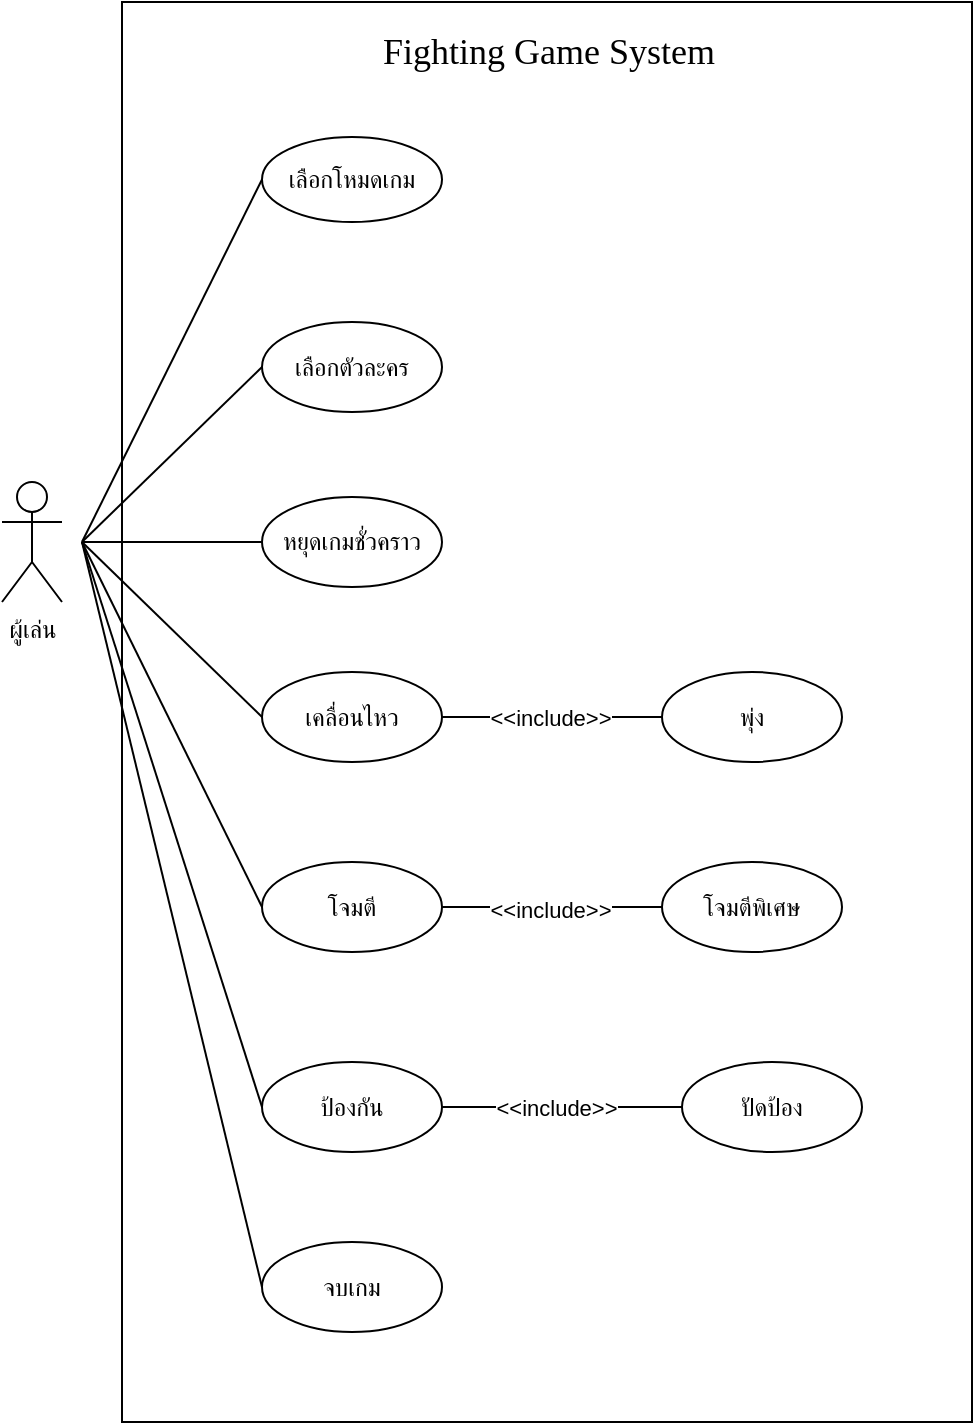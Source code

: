<mxfile version="27.1.6">
  <diagram id="7rfQZsrQy1epVvPimKl7" name="Page-1">
    <mxGraphModel dx="933" dy="1036" grid="1" gridSize="10" guides="1" tooltips="1" connect="1" arrows="1" fold="1" page="1" pageScale="1" pageWidth="850" pageHeight="1100" math="0" shadow="0">
      <root>
        <mxCell id="0" />
        <mxCell id="1" parent="0" />
        <mxCell id="BAY-ovlaq1hopeaYmpcp-1" value="" style="rounded=0;whiteSpace=wrap;html=1;" parent="1" vertex="1">
          <mxGeometry x="960" y="260" width="425" height="710" as="geometry" />
        </mxCell>
        <mxCell id="afkyJh18apjT7FtOfxII-2" style="rounded=0;orthogonalLoop=1;jettySize=auto;html=1;entryX=0;entryY=0.5;entryDx=0;entryDy=0;endArrow=none;startFill=0;" edge="1" parent="1" target="afkyJh18apjT7FtOfxII-1">
          <mxGeometry relative="1" as="geometry">
            <mxPoint x="940" y="530" as="sourcePoint" />
          </mxGeometry>
        </mxCell>
        <mxCell id="BAY-ovlaq1hopeaYmpcp-5" value="ผู้เล่น" style="shape=umlActor;verticalLabelPosition=bottom;verticalAlign=top;html=1;outlineConnect=0;" parent="1" vertex="1">
          <mxGeometry x="900" y="500" width="30" height="60" as="geometry" />
        </mxCell>
        <mxCell id="BAY-ovlaq1hopeaYmpcp-6" style="rounded=0;orthogonalLoop=1;jettySize=auto;html=1;entryX=0;entryY=0.5;entryDx=0;entryDy=0;endArrow=none;startFill=0;" parent="1" target="BAY-ovlaq1hopeaYmpcp-20" edge="1">
          <mxGeometry relative="1" as="geometry">
            <mxPoint x="940" y="530" as="sourcePoint" />
          </mxGeometry>
        </mxCell>
        <mxCell id="BAY-ovlaq1hopeaYmpcp-18" style="rounded=0;orthogonalLoop=1;jettySize=auto;html=1;entryX=0;entryY=0.5;entryDx=0;entryDy=0;endArrow=none;startFill=0;" parent="1" target="BAY-ovlaq1hopeaYmpcp-27" edge="1">
          <mxGeometry relative="1" as="geometry">
            <mxPoint x="940" y="530" as="sourcePoint" />
          </mxGeometry>
        </mxCell>
        <mxCell id="BAY-ovlaq1hopeaYmpcp-20" value="เลือกโหมดเกม" style="ellipse;whiteSpace=wrap;html=1;" parent="1" vertex="1">
          <mxGeometry x="1030" y="327.5" width="90" height="42.5" as="geometry" />
        </mxCell>
        <mxCell id="BAY-ovlaq1hopeaYmpcp-27" value="เลือกตัวละคร" style="ellipse;whiteSpace=wrap;html=1;" parent="1" vertex="1">
          <mxGeometry x="1030" y="420" width="90" height="45" as="geometry" />
        </mxCell>
        <mxCell id="BAY-ovlaq1hopeaYmpcp-28" style="rounded=0;orthogonalLoop=1;jettySize=auto;html=1;entryX=0;entryY=0.5;entryDx=0;entryDy=0;endArrow=none;startFill=0;" parent="1" target="BAY-ovlaq1hopeaYmpcp-51" edge="1">
          <mxGeometry relative="1" as="geometry">
            <mxPoint x="940" y="530" as="sourcePoint" />
          </mxGeometry>
        </mxCell>
        <mxCell id="BAY-ovlaq1hopeaYmpcp-32" style="rounded=0;orthogonalLoop=1;jettySize=auto;html=1;entryX=0;entryY=0.5;entryDx=0;entryDy=0;endArrow=none;startFill=0;" parent="1" target="BAY-ovlaq1hopeaYmpcp-48" edge="1">
          <mxGeometry relative="1" as="geometry">
            <mxPoint x="940" y="530" as="sourcePoint" />
          </mxGeometry>
        </mxCell>
        <mxCell id="BAY-ovlaq1hopeaYmpcp-36" style="rounded=0;orthogonalLoop=1;jettySize=auto;html=1;entryX=0;entryY=0.5;entryDx=0;entryDy=0;endArrow=none;startFill=0;" parent="1" target="BAY-ovlaq1hopeaYmpcp-44" edge="1">
          <mxGeometry relative="1" as="geometry">
            <mxPoint x="940" y="530" as="sourcePoint" />
          </mxGeometry>
        </mxCell>
        <mxCell id="BAY-ovlaq1hopeaYmpcp-40" style="rounded=0;orthogonalLoop=1;jettySize=auto;html=1;entryX=0;entryY=0.5;entryDx=0;entryDy=0;endArrow=none;startFill=0;" parent="1" target="BAY-ovlaq1hopeaYmpcp-47" edge="1">
          <mxGeometry relative="1" as="geometry">
            <mxPoint x="940" y="530" as="sourcePoint" />
          </mxGeometry>
        </mxCell>
        <mxCell id="BAY-ovlaq1hopeaYmpcp-102" style="edgeStyle=orthogonalEdgeStyle;rounded=0;orthogonalLoop=1;jettySize=auto;html=1;endArrow=none;startFill=0;" parent="1" source="BAY-ovlaq1hopeaYmpcp-44" target="BAY-ovlaq1hopeaYmpcp-101" edge="1">
          <mxGeometry relative="1" as="geometry" />
        </mxCell>
        <mxCell id="BAY-ovlaq1hopeaYmpcp-103" value="&amp;lt;&amp;lt;include&amp;gt;&amp;gt;" style="edgeLabel;html=1;align=center;verticalAlign=middle;resizable=0;points=[];" parent="BAY-ovlaq1hopeaYmpcp-102" vertex="1" connectable="0">
          <mxGeometry x="-0.059" relative="1" as="geometry">
            <mxPoint as="offset" />
          </mxGeometry>
        </mxCell>
        <mxCell id="BAY-ovlaq1hopeaYmpcp-44" value="ป้องกัน" style="ellipse;whiteSpace=wrap;html=1;" parent="1" vertex="1">
          <mxGeometry x="1030" y="790" width="90" height="45" as="geometry" />
        </mxCell>
        <mxCell id="BAY-ovlaq1hopeaYmpcp-47" value="หยุดเกมชั่วคราว" style="ellipse;whiteSpace=wrap;html=1;" parent="1" vertex="1">
          <mxGeometry x="1030" y="507.5" width="90" height="45" as="geometry" />
        </mxCell>
        <mxCell id="zXWiOq3O9USxc8svJ_O--2" style="edgeStyle=orthogonalEdgeStyle;rounded=0;orthogonalLoop=1;jettySize=auto;html=1;entryX=0;entryY=0.5;entryDx=0;entryDy=0;endArrow=none;startFill=0;" parent="1" source="BAY-ovlaq1hopeaYmpcp-48" target="BAY-ovlaq1hopeaYmpcp-87" edge="1">
          <mxGeometry relative="1" as="geometry" />
        </mxCell>
        <mxCell id="zXWiOq3O9USxc8svJ_O--3" value="&lt;span style=&quot;color: rgba(0, 0, 0, 0); font-family: monospace; font-size: 0px; text-align: start; background-color: rgb(236, 236, 236);&quot;&gt;%3CmxGraphModel%3E%3Croot%3E%3CmxCell%20id%3D%220%22%2F%3E%3CmxCell%20id%3D%221%22%20parent%3D%220%22%2F%3E%3CmxCell%20id%3D%222%22%20value%3D%22%26amp%3Blt%3B%26amp%3Blt%3Binclude%26amp%3Bgt%3B%26amp%3Bgt%3B%22%20style%3D%22edgeLabel%3Bhtml%3D1%3Balign%3Dcenter%3BverticalAlign%3Dmiddle%3Bresizable%3D0%3Bpoints%3D%5B%5D%3B%22%20vertex%3D%221%22%20connectable%3D%220%22%20parent%3D%221%22%3E%3CmxGeometry%20x%3D%221169%22%20y%3D%22618.5%22%20as%3D%22geometry%22%2F%3E%3C%2FmxCell%3E%3C%2Froot%3E%3C%2FmxGraphModel%3E&lt;/span&gt;" style="edgeLabel;html=1;align=center;verticalAlign=middle;resizable=0;points=[];" parent="zXWiOq3O9USxc8svJ_O--2" vertex="1" connectable="0">
          <mxGeometry x="-0.164" y="-1" relative="1" as="geometry">
            <mxPoint y="1" as="offset" />
          </mxGeometry>
        </mxCell>
        <mxCell id="zXWiOq3O9USxc8svJ_O--7" value="&lt;span style=&quot;color: rgba(0, 0, 0, 0); font-family: monospace; font-size: 0px; text-align: start; background-color: rgb(236, 236, 236);&quot;&gt;%3CmxGraphModel%3E%3Croot%3E%3CmxCell%20id%3D%220%22%2F%3E%3CmxCell%20id%3D%221%22%20parent%3D%220%22%2F%3E%3CmxCell%20id%3D%222%22%20value%3D%22%26amp%3Blt%3B%26amp%3Blt%3Binclude%26amp%3Bgt%3B%26amp%3Bgt%3B%22%20style%3D%22edgeLabel%3Bhtml%3D1%3Balign%3Dcenter%3BverticalAlign%3Dmiddle%3Bresizable%3D0%3Bpoints%3D%5B%5D%3B%22%20vertex%3D%221%22%20connectable%3D%220%22%20parent%3D%221%22%3E%3CmxGeometry%20x%3D%221176%22%20y%3D%22812.5%22%20as%3D%22geometry%22%2F%3E%3C%2FmxCell%3E%3C%2Froot%3E%3C%2FmxGraphModel%3E&lt;/span&gt;&lt;span style=&quot;color: rgba(0, 0, 0, 0); font-family: monospace; font-size: 0px; text-align: start; background-color: rgb(236, 236, 236);&quot;&gt;%3CmxGraphModel%3E%3Croot%3E%3CmxCell%20id%3D%220%22%2F%3E%3CmxCell%20id%3D%221%22%20parent%3D%220%22%2F%3E%3CmxCell%20id%3D%222%22%20value%3D%22%26amp%3Blt%3B%26amp%3Blt%3Binclude%26amp%3Bgt%3B%26amp%3Bgt%3B%22%20style%3D%22edgeLabel%3Bhtml%3D1%3Balign%3Dcenter%3BverticalAlign%3Dmiddle%3Bresizable%3D0%3Bpoints%3D%5B%5D%3B%22%20vertex%3D%221%22%20connectable%3D%220%22%20parent%3D%221%22%3E%3CmxGeometry%20x%3D%221176%22%20y%3D%22812.5%22%20as%3D%22geometry%22%2F%3E%3C%2FmxCell%3E%3C%2Froot%3E%3C%2FmxGraphModel%3E&lt;/span&gt;" style="edgeLabel;html=1;align=center;verticalAlign=middle;resizable=0;points=[];" parent="zXWiOq3O9USxc8svJ_O--2" vertex="1" connectable="0">
          <mxGeometry x="-0.109" y="-1" relative="1" as="geometry">
            <mxPoint y="1" as="offset" />
          </mxGeometry>
        </mxCell>
        <mxCell id="zXWiOq3O9USxc8svJ_O--8" value="&lt;span style=&quot;color: rgba(0, 0, 0, 0); font-family: monospace; font-size: 0px; text-align: start; background-color: rgb(236, 236, 236);&quot;&gt;%3CmxGraphModel%3E%3Croot%3E%3CmxCell%20id%3D%220%22%2F%3E%3CmxCell%20id%3D%221%22%20parent%3D%220%22%2F%3E%3CmxCell%20id%3D%222%22%20value%3D%22%26amp%3Blt%3B%26amp%3Blt%3Binclude%26amp%3Bgt%3B%26amp%3Bgt%3B%22%20style%3D%22edgeLabel%3Bhtml%3D1%3Balign%3Dcenter%3BverticalAlign%3Dmiddle%3Bresizable%3D0%3Bpoints%3D%5B%5D%3B%22%20vertex%3D%221%22%20connectable%3D%220%22%20parent%3D%221%22%3E%3CmxGeometry%20x%3D%221176%22%20y%3D%22812.5%22%20as%3D%22geometry%22%2F%3E%3C%2FmxCell%3E%3C%2Froot%3E%3C%2FmxGraphModel%3E&lt;/span&gt;&lt;span style=&quot;color: rgba(0, 0, 0, 0); font-family: monospace; font-size: 0px; text-align: start; background-color: rgb(236, 236, 236);&quot;&gt;%3CmxGraphModel%3E%3Croot%3E%3CmxCell%20id%3D%220%22%2F%3E%3CmxCell%20id%3D%221%22%20parent%3D%220%22%2F%3E%3CmxCell%20id%3D%222%22%20value%3D%22%26amp%3Blt%3B%26amp%3Blt%3Binclude%26amp%3Bgt%3B%26amp%3Bgt%3B%22%20style%3D%22edgeLabel%3Bhtml%3D1%3Balign%3Dcenter%3BverticalAlign%3Dmiddle%3Bresizable%3D0%3Bpoints%3D%5B%5D%3B%22%20vertex%3D%221%22%20connectable%3D%220%22%20parent%3D%221%22%3E%3CmxGeometry%20x%3D%221176%22%20y%3D%22812.5%22%20as%3D%22geometry%22%2F%3E%3C%2FmxCell%3E%3C%2Froot%3E%3C%2FmxGraphModel%3E&lt;/span&gt;" style="edgeLabel;html=1;align=center;verticalAlign=middle;resizable=0;points=[];" parent="zXWiOq3O9USxc8svJ_O--2" vertex="1" connectable="0">
          <mxGeometry x="-0.073" y="-1" relative="1" as="geometry">
            <mxPoint y="1" as="offset" />
          </mxGeometry>
        </mxCell>
        <mxCell id="zXWiOq3O9USxc8svJ_O--13" value="&amp;lt;&amp;lt;include&amp;gt;&amp;gt;" style="edgeLabel;html=1;align=center;verticalAlign=middle;resizable=0;points=[];" parent="zXWiOq3O9USxc8svJ_O--2" vertex="1" connectable="0">
          <mxGeometry x="-0.018" relative="1" as="geometry">
            <mxPoint y="1" as="offset" />
          </mxGeometry>
        </mxCell>
        <mxCell id="BAY-ovlaq1hopeaYmpcp-48" value="โจมตี" style="ellipse;whiteSpace=wrap;html=1;" parent="1" vertex="1">
          <mxGeometry x="1030" y="690" width="90" height="45" as="geometry" />
        </mxCell>
        <mxCell id="BAY-ovlaq1hopeaYmpcp-99" value="" style="edgeStyle=orthogonalEdgeStyle;rounded=0;orthogonalLoop=1;jettySize=auto;html=1;endArrow=none;startFill=0;" parent="1" source="BAY-ovlaq1hopeaYmpcp-51" target="BAY-ovlaq1hopeaYmpcp-98" edge="1">
          <mxGeometry relative="1" as="geometry" />
        </mxCell>
        <mxCell id="BAY-ovlaq1hopeaYmpcp-100" value="&amp;lt;&amp;lt;include&amp;gt;&amp;gt;" style="edgeLabel;html=1;align=center;verticalAlign=middle;resizable=0;points=[];" parent="BAY-ovlaq1hopeaYmpcp-99" vertex="1" connectable="0">
          <mxGeometry x="-0.103" y="-1" relative="1" as="geometry">
            <mxPoint x="4" y="-1" as="offset" />
          </mxGeometry>
        </mxCell>
        <mxCell id="BAY-ovlaq1hopeaYmpcp-51" value="เคลื่อนไหว" style="ellipse;whiteSpace=wrap;html=1;" parent="1" vertex="1">
          <mxGeometry x="1030" y="595" width="90" height="45" as="geometry" />
        </mxCell>
        <mxCell id="BAY-ovlaq1hopeaYmpcp-87" value="โจมตีพิเศษ" style="ellipse;whiteSpace=wrap;html=1;" parent="1" vertex="1">
          <mxGeometry x="1230" y="690" width="90" height="45" as="geometry" />
        </mxCell>
        <mxCell id="BAY-ovlaq1hopeaYmpcp-98" value="พุ่ง" style="ellipse;whiteSpace=wrap;html=1;" parent="1" vertex="1">
          <mxGeometry x="1230" y="595" width="90" height="45" as="geometry" />
        </mxCell>
        <mxCell id="BAY-ovlaq1hopeaYmpcp-101" value="ปัดป้อง" style="ellipse;whiteSpace=wrap;html=1;" parent="1" vertex="1">
          <mxGeometry x="1240" y="790" width="90" height="45" as="geometry" />
        </mxCell>
        <mxCell id="GEfI4v-a85hrwBhOKVGQ-1" value="&lt;font style=&quot;font-size: 18px;&quot; face=&quot;Verdana&quot;&gt;Fighting Game System&lt;/font&gt;" style="text;html=1;align=center;verticalAlign=middle;resizable=0;points=[];autosize=1;strokeColor=none;fillColor=none;" parent="1" vertex="1">
          <mxGeometry x="1057.5" y="265" width="230" height="40" as="geometry" />
        </mxCell>
        <mxCell id="afkyJh18apjT7FtOfxII-1" value="จบเกม" style="ellipse;whiteSpace=wrap;html=1;" vertex="1" parent="1">
          <mxGeometry x="1030" y="880" width="90" height="45" as="geometry" />
        </mxCell>
      </root>
    </mxGraphModel>
  </diagram>
</mxfile>
